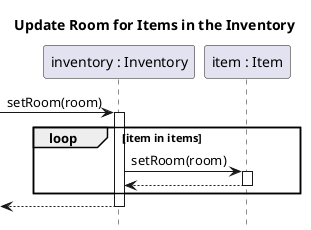 @startuml inventory-set-room

title Update Room for Items in the Inventory
hide footbox
autoactivate on

participant "inventory : Inventory" as inventory
participant "item : Item" as item

[-> inventory : setRoom(room)
    loop item in items
        inventory -> item : setRoom(room)
        return
    end
return

@enduml